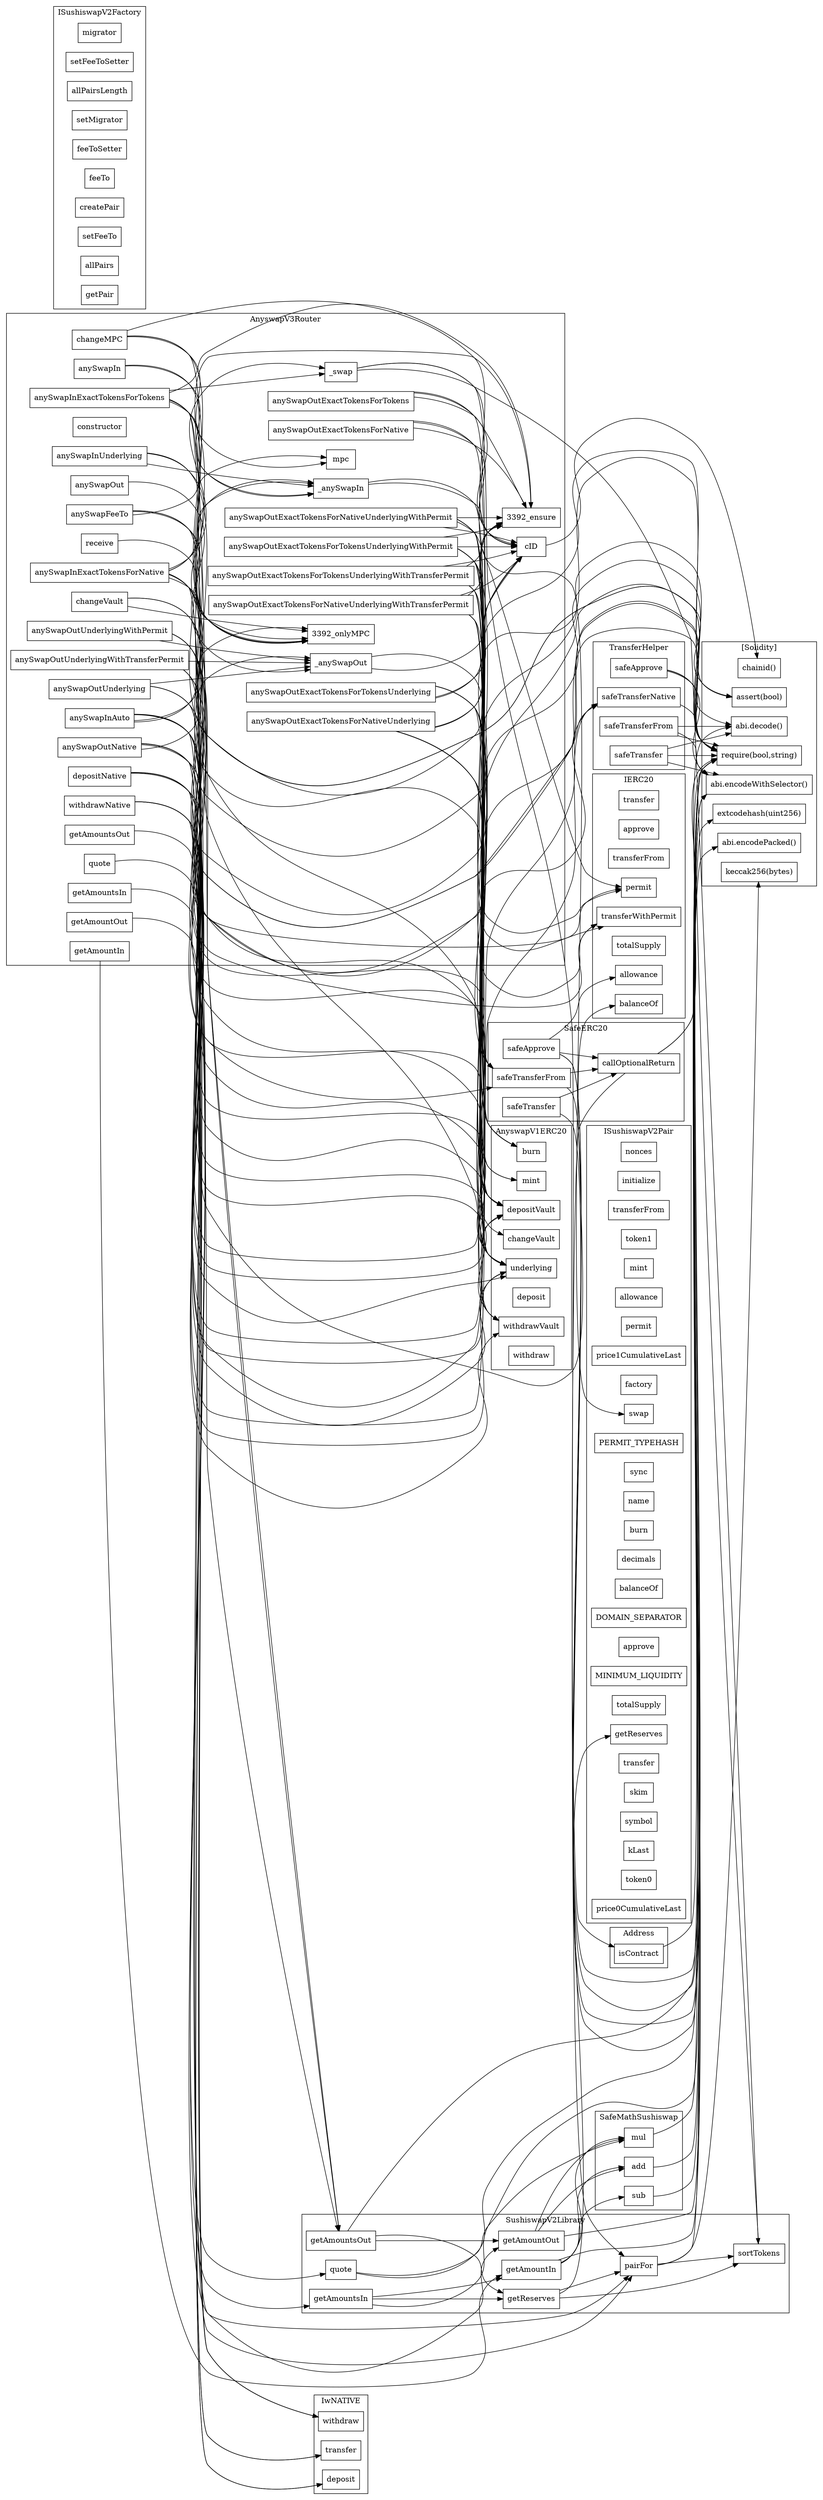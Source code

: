 strict digraph {
rankdir="LR"
node [shape=box]
subgraph cluster_3392_AnyswapV3Router {
label = "AnyswapV3Router"
"3392_anySwapInAuto" [label="anySwapInAuto"]
"3392_getAmountIn" [label="getAmountIn"]
"3392_anySwapFeeTo" [label="anySwapFeeTo"]
"3392_anySwapOutExactTokensForTokens" [label="anySwapOutExactTokensForTokens"]
"3392_constructor" [label="constructor"]
"3392_anySwapOutUnderlyingWithPermit" [label="anySwapOutUnderlyingWithPermit"]
"3392_anySwapOutExactTokensForTokensUnderlying" [label="anySwapOutExactTokensForTokensUnderlying"]
"3392_anySwapOutExactTokensForNative" [label="anySwapOutExactTokensForNative"]
"3392_anySwapOutUnderlying" [label="anySwapOutUnderlying"]
"3392_anySwapOutUnderlyingWithTransferPermit" [label="anySwapOutUnderlyingWithTransferPermit"]
"3392_quote" [label="quote"]
"3392_anySwapOutNative" [label="anySwapOutNative"]
"3392_changeMPC" [label="changeMPC"]
"3392_anySwapIn" [label="anySwapIn"]
"3392_anySwapOutExactTokensForNativeUnderlying" [label="anySwapOutExactTokensForNativeUnderlying"]
"3392__anySwapIn" [label="_anySwapIn"]
"3392_anySwapOut" [label="anySwapOut"]
"3392_mpc" [label="mpc"]
"3392_anySwapOutExactTokensForTokensUnderlyingWithTransferPermit" [label="anySwapOutExactTokensForTokensUnderlyingWithTransferPermit"]
"3392__anySwapOut" [label="_anySwapOut"]
"3392_anySwapOutExactTokensForNativeUnderlyingWithTransferPermit" [label="anySwapOutExactTokensForNativeUnderlyingWithTransferPermit"]
"3392_anySwapInUnderlying" [label="anySwapInUnderlying"]
"3392_getAmountOut" [label="getAmountOut"]
"3392_getAmountsIn" [label="getAmountsIn"]
"3392_depositNative" [label="depositNative"]
"3392_withdrawNative" [label="withdrawNative"]
"3392_cID" [label="cID"]
"3392_anySwapOutExactTokensForTokensUnderlyingWithPermit" [label="anySwapOutExactTokensForTokensUnderlyingWithPermit"]
"3392__swap" [label="_swap"]
"3392_anySwapInExactTokensForNative" [label="anySwapInExactTokensForNative"]
"3392_anySwapInExactTokensForTokens" [label="anySwapInExactTokensForTokens"]
"3392_receive" [label="receive"]
"3392_getAmountsOut" [label="getAmountsOut"]
"3392_anySwapOutExactTokensForNativeUnderlyingWithPermit" [label="anySwapOutExactTokensForNativeUnderlyingWithPermit"]
"3392_changeVault" [label="changeVault"]
"3392_anySwapInExactTokensForNative" -> "3392_ensure"
"3392_anySwapOutExactTokensForNativeUnderlyingWithTransferPermit" -> "3392_cID"
"3392_changeMPC" -> "3392_cID"
"3392_anySwapInUnderlying" -> "3392_onlyMPC"
"3392_anySwapInExactTokensForNative" -> "3392_onlyMPC"
"3392_anySwapOutExactTokensForNativeUnderlyingWithPermit" -> "3392_cID"
"3392_anySwapOutUnderlying" -> "3392__anySwapOut"
"3392_anySwapInExactTokensForTokens" -> "3392_ensure"
"3392_anySwapOutExactTokensForTokensUnderlyingWithTransferPermit" -> "3392_ensure"
"3392_anySwapOutExactTokensForNativeUnderlyingWithTransferPermit" -> "3392_ensure"
"3392_anySwapOutUnderlyingWithTransferPermit" -> "3392__anySwapOut"
"3392_anySwapOutExactTokensForNative" -> "3392_ensure"
"3392_anySwapOutExactTokensForTokens" -> "3392_cID"
"3392_anySwapOutNative" -> "3392__anySwapOut"
"3392_anySwapOutExactTokensForNativeUnderlying" -> "3392_cID"
"3392_anySwapFeeTo" -> "3392_mpc"
"3392_anySwapInExactTokensForTokens" -> "3392__anySwapIn"
"3392_anySwapInExactTokensForNative" -> "3392__swap"
"3392_anySwapOutExactTokensForNative" -> "3392_cID"
"3392_anySwapFeeTo" -> "3392_onlyMPC"
"3392_anySwapOutExactTokensForTokens" -> "3392_ensure"
"3392_anySwapOutExactTokensForTokensUnderlyingWithPermit" -> "3392_ensure"
"3392_anySwapInExactTokensForTokens" -> "3392__swap"
"3392_anySwapOutExactTokensForTokensUnderlyingWithPermit" -> "3392_cID"
"3392_anySwapInExactTokensForTokens" -> "3392_onlyMPC"
"3392_anySwapOutExactTokensForTokensUnderlyingWithTransferPermit" -> "3392_cID"
"3392_anySwapOutUnderlyingWithPermit" -> "3392__anySwapOut"
"3392_anySwapOutExactTokensForNativeUnderlying" -> "3392_ensure"
"3392_anySwapInUnderlying" -> "3392__anySwapIn"
"3392_anySwapOutExactTokensForTokensUnderlying" -> "3392_ensure"
"3392__anySwapIn" -> "3392_cID"
"3392__anySwapOut" -> "3392_cID"
"3392_changeMPC" -> "3392_onlyMPC"
"3392_changeMPC" -> "3392_mpc"
"3392_anySwapOutExactTokensForNativeUnderlyingWithPermit" -> "3392_ensure"
"3392_anySwapInExactTokensForNative" -> "3392__anySwapIn"
"3392_anySwapIn" -> "3392__anySwapIn"
"3392_anySwapInAuto" -> "3392__anySwapIn"
"3392_changeVault" -> "3392_onlyMPC"
"3392_anySwapInAuto" -> "3392_onlyMPC"
"3392_anySwapIn" -> "3392_onlyMPC"
"3392_anySwapOut" -> "3392__anySwapOut"
"3392_anySwapOutExactTokensForTokensUnderlying" -> "3392_cID"
}subgraph cluster_1380_SafeERC20 {
label = "SafeERC20"
"1380_safeTransfer" [label="safeTransfer"]
"1380_callOptionalReturn" [label="callOptionalReturn"]
"1380_safeApprove" [label="safeApprove"]
"1380_safeTransferFrom" [label="safeTransferFrom"]
"1380_safeApprove" -> "1380_callOptionalReturn"
"1380_safeTransfer" -> "1380_callOptionalReturn"
"1380_safeTransferFrom" -> "1380_callOptionalReturn"
}subgraph cluster_1032_IwNATIVE {
label = "IwNATIVE"
"1032_transfer" [label="transfer"]
"1032_deposit" [label="deposit"]
"1032_withdraw" [label="withdraw"]
}subgraph cluster_1101_AnyswapV1ERC20 {
label = "AnyswapV1ERC20"
"1101_depositVault" [label="depositVault"]
"1101_changeVault" [label="changeVault"]
"1101_underlying" [label="underlying"]
"1101_mint" [label="mint"]
"1101_withdrawVault" [label="withdrawVault"]
"1101_deposit" [label="deposit"]
"1101_burn" [label="burn"]
"1101_withdraw" [label="withdraw"]
}subgraph cluster_943_TransferHelper {
label = "TransferHelper"
"943_safeApprove" [label="safeApprove"]
"943_safeTransferNative" [label="safeTransferNative"]
"943_safeTransferFrom" [label="safeTransferFrom"]
"943_safeTransfer" [label="safeTransfer"]
}subgraph cluster_1231_Address {
label = "Address"
"1231_isContract" [label="isContract"]
}subgraph cluster_241_ISushiswapV2Pair {
label = "ISushiswapV2Pair"
"241_nonces" [label="nonces"]
"241_initialize" [label="initialize"]
"241_transferFrom" [label="transferFrom"]
"241_token1" [label="token1"]
"241_mint" [label="mint"]
"241_allowance" [label="allowance"]
"241_permit" [label="permit"]
"241_price1CumulativeLast" [label="price1CumulativeLast"]
"241_factory" [label="factory"]
"241_getReserves" [label="getReserves"]
"241_PERMIT_TYPEHASH" [label="PERMIT_TYPEHASH"]
"241_sync" [label="sync"]
"241_name" [label="name"]
"241_burn" [label="burn"]
"241_decimals" [label="decimals"]
"241_balanceOf" [label="balanceOf"]
"241_DOMAIN_SEPARATOR" [label="DOMAIN_SEPARATOR"]
"241_approve" [label="approve"]
"241_MINIMUM_LIQUIDITY" [label="MINIMUM_LIQUIDITY"]
"241_totalSupply" [label="totalSupply"]
"241_swap" [label="swap"]
"241_transfer" [label="transfer"]
"241_skim" [label="skim"]
"241_symbol" [label="symbol"]
"241_kLast" [label="kLast"]
"241_token0" [label="token0"]
"241_price0CumulativeLast" [label="price0CumulativeLast"]
}subgraph cluster_785_SushiswapV2Library {
label = "SushiswapV2Library"
"785_getAmountOut" [label="getAmountOut"]
"785_pairFor" [label="pairFor"]
"785_getAmountIn" [label="getAmountIn"]
"785_getAmountsIn" [label="getAmountsIn"]
"785_quote" [label="quote"]
"785_getAmountsOut" [label="getAmountsOut"]
"785_getReserves" [label="getReserves"]
"785_sortTokens" [label="sortTokens"]
"785_getAmountsOut" -> "785_getAmountOut"
"785_getAmountsOut" -> "785_getReserves"
"785_getAmountsIn" -> "785_getAmountIn"
"785_getReserves" -> "785_sortTokens"
"785_pairFor" -> "785_sortTokens"
"785_getReserves" -> "785_pairFor"
"785_getAmountsIn" -> "785_getReserves"
}subgraph cluster_1205_IERC20 {
label = "IERC20"
"1205_transfer" [label="transfer"]
"1205_approve" [label="approve"]
"1205_transferFrom" [label="transferFrom"]
"1205_permit" [label="permit"]
"1205_balanceOf" [label="balanceOf"]
"1205_totalSupply" [label="totalSupply"]
"1205_transferWithPermit" [label="transferWithPermit"]
"1205_allowance" [label="allowance"]
}subgraph cluster_1014_ISushiswapV2Factory {
label = "ISushiswapV2Factory"
"1014_migrator" [label="migrator"]
"1014_setFeeToSetter" [label="setFeeToSetter"]
"1014_allPairsLength" [label="allPairsLength"]
"1014_setMigrator" [label="setMigrator"]
"1014_feeToSetter" [label="feeToSetter"]
"1014_feeTo" [label="feeTo"]
"1014_createPair" [label="createPair"]
"1014_setFeeTo" [label="setFeeTo"]
"1014_allPairs" [label="allPairs"]
"1014_getPair" [label="getPair"]
}subgraph cluster_314_SafeMathSushiswap {
label = "SafeMathSushiswap"
"314_mul" [label="mul"]
"314_sub" [label="sub"]
"314_add" [label="add"]
}subgraph cluster_solidity {
label = "[Solidity]"
"abi.encodePacked()" 
"require(bool,string)" 
"chainid()" 
"assert(bool)" 
"abi.decode()" 
"extcodehash(uint256)" 
"keccak256(bytes)" 
"abi.encodeWithSelector()" 
"1380_safeApprove" -> "require(bool,string)"
"943_safeTransferFrom" -> "abi.decode()"
"785_getAmountOut" -> "require(bool,string)"
"785_pairFor" -> "keccak256(bytes)"
"943_safeTransfer" -> "require(bool,string)"
"3392_anySwapInExactTokensForNative" -> "require(bool,string)"
"1380_safeApprove" -> "abi.encodeWithSelector()"
"3392_depositNative" -> "assert(bool)"
"3392_anySwapOutNative" -> "require(bool,string)"
"1380_safeTransferFrom" -> "abi.encodeWithSelector()"
"3392_changeMPC" -> "require(bool,string)"
"785_getAmountsIn" -> "require(bool,string)"
"785_quote" -> "require(bool,string)"
"943_safeApprove" -> "abi.encodeWithSelector()"
"3392_cID" -> "chainid()"
"943_safeTransfer" -> "abi.decode()"
"314_add" -> "require(bool,string)"
"3392_receive" -> "assert(bool)"
"943_safeTransferNative" -> "require(bool,string)"
"1231_isContract" -> "extcodehash(uint256)"
"943_safeTransfer" -> "abi.encodeWithSelector()"
"943_safeApprove" -> "require(bool,string)"
"3392_anySwapOutNative" -> "assert(bool)"
"314_sub" -> "require(bool,string)"
"3392_depositNative" -> "require(bool,string)"
"785_getAmountsOut" -> "require(bool,string)"
"785_sortTokens" -> "require(bool,string)"
"943_safeApprove" -> "abi.decode()"
"3392_changeVault" -> "require(bool,string)"
"785_pairFor" -> "abi.encodePacked()"
"1380_callOptionalReturn" -> "require(bool,string)"
"943_safeTransferFrom" -> "abi.encodeWithSelector()"
"1380_callOptionalReturn" -> "abi.decode()"
"1380_safeTransfer" -> "abi.encodeWithSelector()"
"3392_withdrawNative" -> "require(bool,string)"
"3392_anySwapInExactTokensForTokens" -> "require(bool,string)"
"785_getAmountIn" -> "require(bool,string)"
"943_safeTransferFrom" -> "require(bool,string)"
"314_mul" -> "require(bool,string)"
}"3392_anySwapOutExactTokensForNativeUnderlyingWithPermit" -> "1101_burn"
"3392_anySwapFeeTo" -> "1101_withdrawVault"
"3392_anySwapOutExactTokensForNativeUnderlyingWithPermit" -> "1101_underlying"
"3392_anySwapOutExactTokensForNativeUnderlyingWithPermit" -> "1101_depositVault"
"3392_anySwapOutExactTokensForTokensUnderlyingWithPermit" -> "1205_permit"
"3392_anySwapOutUnderlyingWithTransferPermit" -> "1101_depositVault"
"1380_callOptionalReturn" -> "1231_isContract"
"3392_anySwapOutExactTokensForTokensUnderlyingWithTransferPermit" -> "1101_underlying"
"3392_anySwapOutUnderlying" -> "1101_depositVault"
"3392_anySwapOutExactTokensForNativeUnderlying" -> "1101_burn"
"785_getAmountIn" -> "314_sub"
"3392__swap" -> "241_swap"
"3392_anySwapOutExactTokensForTokensUnderlying" -> "1380_safeTransferFrom"
"785_quote" -> "314_mul"
"785_getAmountIn" -> "314_mul"
"3392_anySwapInExactTokensForTokens" -> "785_getAmountsOut"
"3392_anySwapOutExactTokensForNativeUnderlyingWithTransferPermit" -> "1101_depositVault"
"3392_anySwapInExactTokensForNative" -> "785_pairFor"
"3392_anySwapOutUnderlying" -> "1380_safeTransferFrom"
"3392_anySwapOutExactTokensForNativeUnderlyingWithTransferPermit" -> "1101_burn"
"3392__anySwapIn" -> "1101_mint"
"3392_anySwapOutExactTokensForTokensUnderlyingWithPermit" -> "1101_depositVault"
"3392_anySwapOutNative" -> "1101_depositVault"
"3392_anySwapOutExactTokensForNativeUnderlying" -> "1101_underlying"
"3392_anySwapOutUnderlyingWithPermit" -> "1101_depositVault"
"3392_anySwapInExactTokensForTokens" -> "785_pairFor"
"3392_anySwapInAuto" -> "1205_balanceOf"
"3392_anySwapInExactTokensForNative" -> "785_getAmountsOut"
"3392_anySwapOutExactTokensForTokensUnderlyingWithTransferPermit" -> "1205_transferWithPermit"
"3392_changeVault" -> "1101_changeVault"
"3392_anySwapOutExactTokensForNativeUnderlying" -> "1101_depositVault"
"3392_anySwapOutNative" -> "1032_transfer"
"3392_anySwapOutUnderlyingWithPermit" -> "1101_underlying"
"3392_anySwapInExactTokensForNative" -> "1032_withdraw"
"3392__swap" -> "785_sortTokens"
"785_getAmountOut" -> "314_add"
"3392_anySwapOutExactTokensForTokensUnderlying" -> "1101_underlying"
"3392_anySwapOutExactTokensForTokensUnderlying" -> "1101_depositVault"
"3392_anySwapOutUnderlyingWithPermit" -> "1380_safeTransferFrom"
"3392_depositNative" -> "1032_transfer"
"3392__anySwapOut" -> "1101_burn"
"3392__swap" -> "785_pairFor"
"785_getAmountOut" -> "314_mul"
"785_getReserves" -> "241_getReserves"
"3392_anySwapOutExactTokensForTokensUnderlyingWithTransferPermit" -> "1101_burn"
"3392_anySwapInAuto" -> "1101_underlying"
"3392_anySwapOutNative" -> "1101_underlying"
"3392_withdrawNative" -> "943_safeTransferNative"
"3392_anySwapOutExactTokensForTokensUnderlyingWithPermit" -> "1380_safeTransferFrom"
"3392_withdrawNative" -> "1101_underlying"
"3392_anySwapInUnderlying" -> "1101_withdrawVault"
"3392_anySwapOutUnderlyingWithTransferPermit" -> "1101_underlying"
"3392_anySwapOutExactTokensForTokensUnderlyingWithPermit" -> "1101_burn"
"3392_getAmountsIn" -> "785_getAmountsIn"
"3392_anySwapOutExactTokensForNativeUnderlyingWithPermit" -> "1380_safeTransferFrom"
"3392_anySwapOutExactTokensForTokensUnderlyingWithPermit" -> "1101_underlying"
"3392_anySwapOutExactTokensForTokensUnderlyingWithTransferPermit" -> "1101_depositVault"
"3392_getAmountIn" -> "785_getAmountIn"
"3392_anySwapOutUnderlyingWithPermit" -> "1205_permit"
"3392_anySwapOutExactTokensForNative" -> "1101_burn"
"3392_anySwapOutExactTokensForNativeUnderlyingWithTransferPermit" -> "1205_transferWithPermit"
"3392_depositNative" -> "1032_deposit"
"3392_anySwapOutExactTokensForNativeUnderlyingWithTransferPermit" -> "1101_underlying"
"3392_getAmountOut" -> "785_getAmountOut"
"3392_anySwapOutUnderlyingWithTransferPermit" -> "1205_transferWithPermit"
"3392_anySwapOutExactTokensForTokens" -> "1101_burn"
"3392_anySwapOutExactTokensForNativeUnderlyingWithPermit" -> "1205_permit"
"785_getAmountIn" -> "314_add"
"3392_anySwapOutExactTokensForTokensUnderlying" -> "1101_burn"
"3392_quote" -> "785_quote"
"3392_anySwapInAuto" -> "1101_withdrawVault"
"3392_depositNative" -> "1101_underlying"
"3392_anySwapFeeTo" -> "1101_mint"
"3392_anySwapInAuto" -> "943_safeTransferNative"
"3392_anySwapOutNative" -> "1032_deposit"
"3392_anySwapInExactTokensForNative" -> "943_safeTransferNative"
"3392_getAmountsOut" -> "785_getAmountsOut"
"1380_safeApprove" -> "1205_allowance"
"3392_anySwapInAuto" -> "1032_withdraw"
"3392_anySwapOutUnderlying" -> "1101_underlying"
"3392_depositNative" -> "1101_depositVault"
"3392_withdrawNative" -> "1032_withdraw"
"3392_withdrawNative" -> "1101_withdrawVault"
"3392_anySwapOutExactTokensForNativeUnderlying" -> "1380_safeTransferFrom"
}